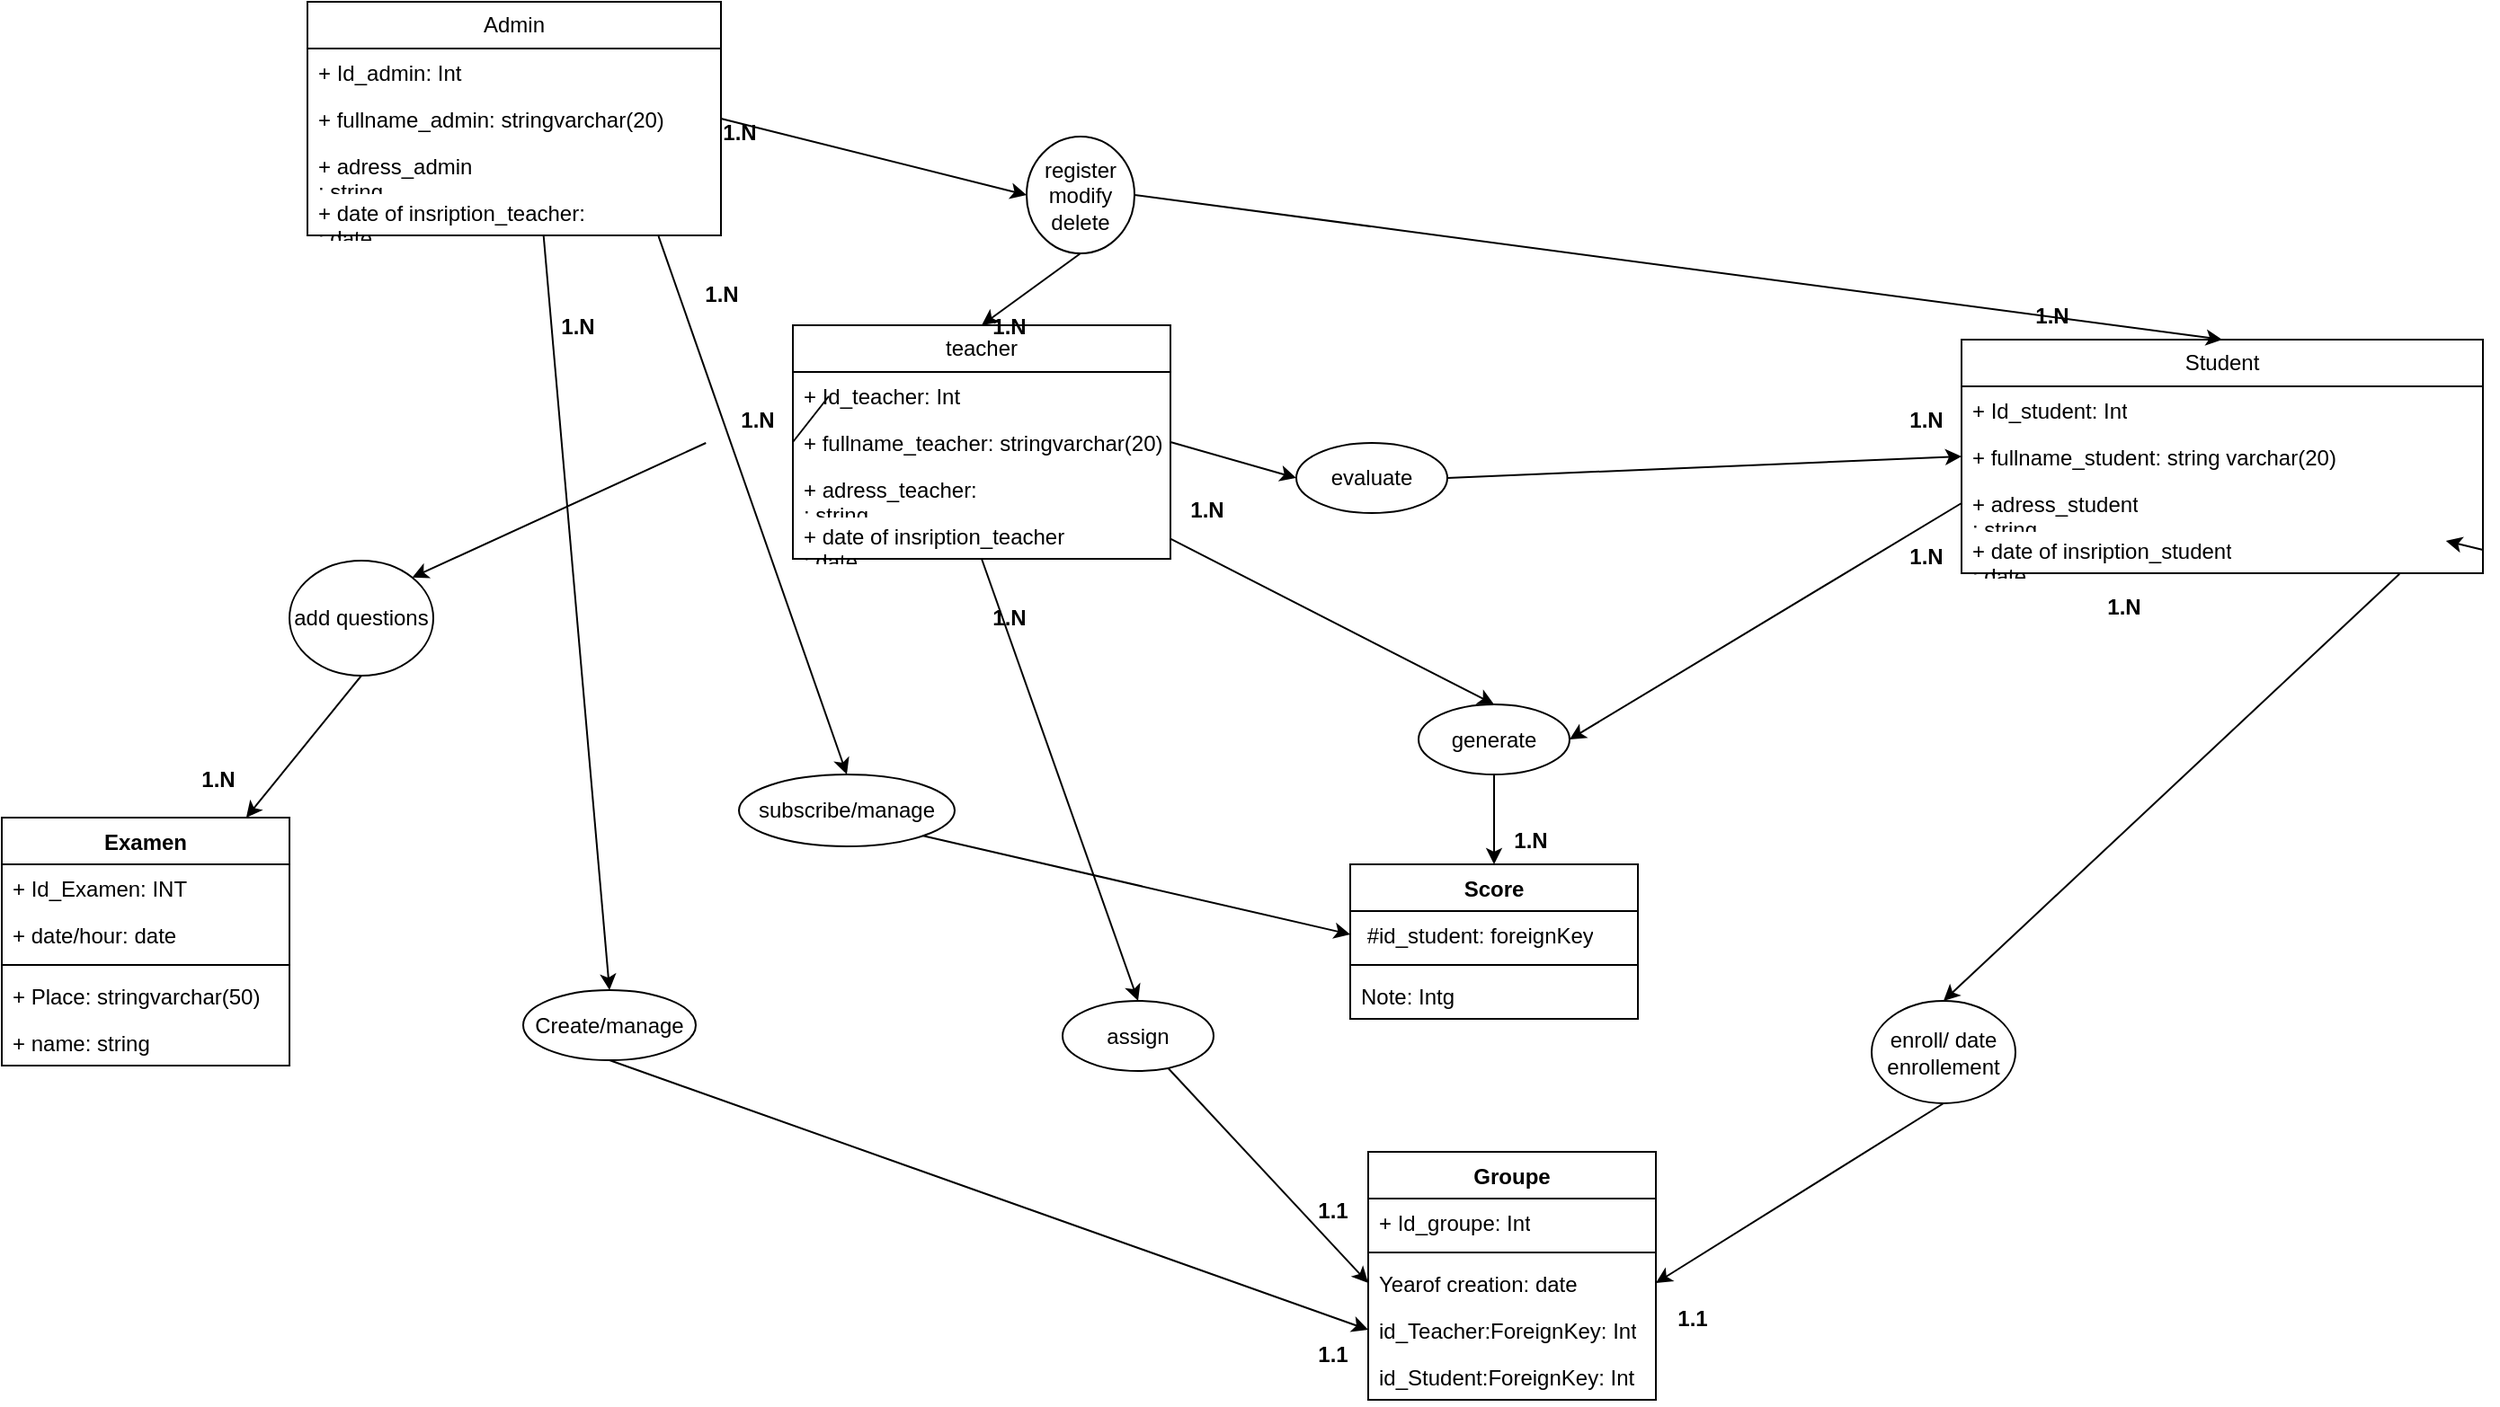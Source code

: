 <mxfile>
    <diagram id="r7um1j5F53xWlEHFAw9k" name="MCD">
        <mxGraphModel dx="2368" dy="647" grid="1" gridSize="10" guides="1" tooltips="1" connect="1" arrows="1" fold="1" page="1" pageScale="1" pageWidth="850" pageHeight="1100" math="0" shadow="0">
            <root>
                <mxCell id="0"/>
                <mxCell id="1" parent="0"/>
                <mxCell id="YBCSbpK7bjYAT15zlKTE-2" style="edgeStyle=none;html=1;entryX=0.5;entryY=0;entryDx=0;entryDy=0;" parent="1" source="ax8WsIaLXXuVoxloAJdS-6" target="YBCSbpK7bjYAT15zlKTE-1" edge="1">
                    <mxGeometry relative="1" as="geometry"/>
                </mxCell>
                <mxCell id="ax8WsIaLXXuVoxloAJdS-6" value="teacher" style="swimlane;fontStyle=0;childLayout=stackLayout;horizontal=1;startSize=26;fillColor=none;horizontalStack=0;resizeParent=1;resizeParentMax=0;resizeLast=0;collapsible=1;marginBottom=0;whiteSpace=wrap;html=1;" parent="1" vertex="1">
                    <mxGeometry x="380" y="260" width="210" height="130" as="geometry"/>
                </mxCell>
                <mxCell id="ax8WsIaLXXuVoxloAJdS-7" value="+ Id_teacher: Int" style="text;strokeColor=none;fillColor=none;align=left;verticalAlign=top;spacingLeft=4;spacingRight=4;overflow=hidden;rotatable=0;points=[[0,0.5],[1,0.5]];portConstraint=eastwest;whiteSpace=wrap;html=1;" parent="ax8WsIaLXXuVoxloAJdS-6" vertex="1">
                    <mxGeometry y="26" width="210" height="26" as="geometry"/>
                </mxCell>
                <mxCell id="ax8WsIaLXXuVoxloAJdS-8" value="+ fullname_teacher: stringvarchar(20)" style="text;strokeColor=none;fillColor=none;align=left;verticalAlign=top;spacingLeft=4;spacingRight=4;overflow=hidden;rotatable=0;points=[[0,0.5],[1,0.5]];portConstraint=eastwest;whiteSpace=wrap;html=1;" parent="ax8WsIaLXXuVoxloAJdS-6" vertex="1">
                    <mxGeometry y="52" width="210" height="26" as="geometry"/>
                </mxCell>
                <mxCell id="ax8WsIaLXXuVoxloAJdS-9" value="+ adress_teacher:&lt;br&gt;: string" style="text;strokeColor=none;fillColor=none;align=left;verticalAlign=top;spacingLeft=4;spacingRight=4;overflow=hidden;rotatable=0;points=[[0,0.5],[1,0.5]];portConstraint=eastwest;whiteSpace=wrap;html=1;" parent="ax8WsIaLXXuVoxloAJdS-6" vertex="1">
                    <mxGeometry y="78" width="210" height="26" as="geometry"/>
                </mxCell>
                <mxCell id="ax8WsIaLXXuVoxloAJdS-10" value="+ date of insription_teacher&lt;br&gt;: date" style="text;strokeColor=none;fillColor=none;align=left;verticalAlign=top;spacingLeft=4;spacingRight=4;overflow=hidden;rotatable=0;points=[[0,0.5],[1,0.5]];portConstraint=eastwest;whiteSpace=wrap;html=1;" parent="ax8WsIaLXXuVoxloAJdS-6" vertex="1">
                    <mxGeometry y="104" width="210" height="26" as="geometry"/>
                </mxCell>
                <mxCell id="ax8WsIaLXXuVoxloAJdS-11" value="Student" style="swimlane;fontStyle=0;childLayout=stackLayout;horizontal=1;startSize=26;fillColor=none;horizontalStack=0;resizeParent=1;resizeParentMax=0;resizeLast=0;collapsible=1;marginBottom=0;whiteSpace=wrap;html=1;" parent="1" vertex="1">
                    <mxGeometry x="1030" y="268" width="290" height="130" as="geometry"/>
                </mxCell>
                <mxCell id="ax8WsIaLXXuVoxloAJdS-12" value="+ Id_student: Int" style="text;strokeColor=none;fillColor=none;align=left;verticalAlign=top;spacingLeft=4;spacingRight=4;overflow=hidden;rotatable=0;points=[[0,0.5],[1,0.5]];portConstraint=eastwest;whiteSpace=wrap;html=1;" parent="ax8WsIaLXXuVoxloAJdS-11" vertex="1">
                    <mxGeometry y="26" width="290" height="26" as="geometry"/>
                </mxCell>
                <mxCell id="ax8WsIaLXXuVoxloAJdS-13" value="+ fullname_student: string varchar(20)" style="text;strokeColor=none;fillColor=none;align=left;verticalAlign=top;spacingLeft=4;spacingRight=4;overflow=hidden;rotatable=0;points=[[0,0.5],[1,0.5]];portConstraint=eastwest;whiteSpace=wrap;html=1;" parent="ax8WsIaLXXuVoxloAJdS-11" vertex="1">
                    <mxGeometry y="52" width="290" height="26" as="geometry"/>
                </mxCell>
                <mxCell id="ax8WsIaLXXuVoxloAJdS-14" value="+ adress_student&lt;br&gt;: string" style="text;strokeColor=none;fillColor=none;align=left;verticalAlign=top;spacingLeft=4;spacingRight=4;overflow=hidden;rotatable=0;points=[[0,0.5],[1,0.5]];portConstraint=eastwest;whiteSpace=wrap;html=1;" parent="ax8WsIaLXXuVoxloAJdS-11" vertex="1">
                    <mxGeometry y="78" width="290" height="26" as="geometry"/>
                </mxCell>
                <mxCell id="ax8WsIaLXXuVoxloAJdS-15" value="+ date of insription_student&lt;br&gt;: date" style="text;strokeColor=none;fillColor=none;align=left;verticalAlign=top;spacingLeft=4;spacingRight=4;overflow=hidden;rotatable=0;points=[[0,0.5],[1,0.5]];portConstraint=eastwest;whiteSpace=wrap;html=1;" parent="ax8WsIaLXXuVoxloAJdS-11" vertex="1">
                    <mxGeometry y="104" width="290" height="26" as="geometry"/>
                </mxCell>
                <mxCell id="QrcB6ABM1Lb8bdaMbwLG-70" style="edgeStyle=none;html=1;exitX=1;exitY=0.5;exitDx=0;exitDy=0;entryX=0.929;entryY=0.308;entryDx=0;entryDy=0;entryPerimeter=0;" parent="ax8WsIaLXXuVoxloAJdS-11" source="ax8WsIaLXXuVoxloAJdS-15" target="ax8WsIaLXXuVoxloAJdS-15" edge="1">
                    <mxGeometry relative="1" as="geometry"/>
                </mxCell>
                <mxCell id="ax8WsIaLXXuVoxloAJdS-16" value="Admin" style="swimlane;fontStyle=0;childLayout=stackLayout;horizontal=1;startSize=26;fillColor=none;horizontalStack=0;resizeParent=1;resizeParentMax=0;resizeLast=0;collapsible=1;marginBottom=0;whiteSpace=wrap;html=1;" parent="1" vertex="1">
                    <mxGeometry x="110" y="80" width="230" height="130" as="geometry"/>
                </mxCell>
                <mxCell id="ax8WsIaLXXuVoxloAJdS-17" value="+ Id_admin: Int" style="text;strokeColor=none;fillColor=none;align=left;verticalAlign=top;spacingLeft=4;spacingRight=4;overflow=hidden;rotatable=0;points=[[0,0.5],[1,0.5]];portConstraint=eastwest;whiteSpace=wrap;html=1;" parent="ax8WsIaLXXuVoxloAJdS-16" vertex="1">
                    <mxGeometry y="26" width="230" height="26" as="geometry"/>
                </mxCell>
                <mxCell id="ax8WsIaLXXuVoxloAJdS-18" value="+ fullname_admin: stringvarchar(20)" style="text;strokeColor=none;fillColor=none;align=left;verticalAlign=top;spacingLeft=4;spacingRight=4;overflow=hidden;rotatable=0;points=[[0,0.5],[1,0.5]];portConstraint=eastwest;whiteSpace=wrap;html=1;" parent="ax8WsIaLXXuVoxloAJdS-16" vertex="1">
                    <mxGeometry y="52" width="230" height="26" as="geometry"/>
                </mxCell>
                <mxCell id="ax8WsIaLXXuVoxloAJdS-19" value="+ adress_admin&lt;br&gt;: string" style="text;strokeColor=none;fillColor=none;align=left;verticalAlign=top;spacingLeft=4;spacingRight=4;overflow=hidden;rotatable=0;points=[[0,0.5],[1,0.5]];portConstraint=eastwest;whiteSpace=wrap;html=1;" parent="ax8WsIaLXXuVoxloAJdS-16" vertex="1">
                    <mxGeometry y="78" width="230" height="26" as="geometry"/>
                </mxCell>
                <mxCell id="ax8WsIaLXXuVoxloAJdS-20" value="+ date of insription_teacher:&lt;br&gt;: date" style="text;strokeColor=none;fillColor=none;align=left;verticalAlign=top;spacingLeft=4;spacingRight=4;overflow=hidden;rotatable=0;points=[[0,0.5],[1,0.5]];portConstraint=eastwest;whiteSpace=wrap;html=1;" parent="ax8WsIaLXXuVoxloAJdS-16" vertex="1">
                    <mxGeometry y="104" width="230" height="26" as="geometry"/>
                </mxCell>
                <mxCell id="zBfOL2RnZFmQmZEoAP4f-1" value="Examen" style="swimlane;fontStyle=1;align=center;verticalAlign=top;childLayout=stackLayout;horizontal=1;startSize=26;horizontalStack=0;resizeParent=1;resizeParentMax=0;resizeLast=0;collapsible=1;marginBottom=0;whiteSpace=wrap;html=1;" parent="1" vertex="1">
                    <mxGeometry x="-60" y="534" width="160" height="138" as="geometry"/>
                </mxCell>
                <mxCell id="68" value="+ Id_Examen: INT" style="text;strokeColor=none;fillColor=none;align=left;verticalAlign=top;spacingLeft=4;spacingRight=4;overflow=hidden;rotatable=0;points=[[0,0.5],[1,0.5]];portConstraint=eastwest;whiteSpace=wrap;html=1;" parent="zBfOL2RnZFmQmZEoAP4f-1" vertex="1">
                    <mxGeometry y="26" width="160" height="26" as="geometry"/>
                </mxCell>
                <mxCell id="zBfOL2RnZFmQmZEoAP4f-2" value="+ date/hour: date" style="text;strokeColor=none;fillColor=none;align=left;verticalAlign=top;spacingLeft=4;spacingRight=4;overflow=hidden;rotatable=0;points=[[0,0.5],[1,0.5]];portConstraint=eastwest;whiteSpace=wrap;html=1;" parent="zBfOL2RnZFmQmZEoAP4f-1" vertex="1">
                    <mxGeometry y="52" width="160" height="26" as="geometry"/>
                </mxCell>
                <mxCell id="zBfOL2RnZFmQmZEoAP4f-3" value="" style="line;strokeWidth=1;fillColor=none;align=left;verticalAlign=middle;spacingTop=-1;spacingLeft=3;spacingRight=3;rotatable=0;labelPosition=right;points=[];portConstraint=eastwest;strokeColor=inherit;" parent="zBfOL2RnZFmQmZEoAP4f-1" vertex="1">
                    <mxGeometry y="78" width="160" height="8" as="geometry"/>
                </mxCell>
                <mxCell id="zBfOL2RnZFmQmZEoAP4f-4" value="+ Place: stringvarchar(50)" style="text;strokeColor=none;fillColor=none;align=left;verticalAlign=top;spacingLeft=4;spacingRight=4;overflow=hidden;rotatable=0;points=[[0,0.5],[1,0.5]];portConstraint=eastwest;whiteSpace=wrap;html=1;" parent="zBfOL2RnZFmQmZEoAP4f-1" vertex="1">
                    <mxGeometry y="86" width="160" height="26" as="geometry"/>
                </mxCell>
                <mxCell id="67" value="+ name: string" style="text;strokeColor=none;fillColor=none;align=left;verticalAlign=top;spacingLeft=4;spacingRight=4;overflow=hidden;rotatable=0;points=[[0,0.5],[1,0.5]];portConstraint=eastwest;whiteSpace=wrap;html=1;" parent="zBfOL2RnZFmQmZEoAP4f-1" vertex="1">
                    <mxGeometry y="112" width="160" height="26" as="geometry"/>
                </mxCell>
                <mxCell id="uU7Nvvg_VOm02wRGnIb--1" value="Score" style="swimlane;fontStyle=1;align=center;verticalAlign=top;childLayout=stackLayout;horizontal=1;startSize=26;horizontalStack=0;resizeParent=1;resizeParentMax=0;resizeLast=0;collapsible=1;marginBottom=0;whiteSpace=wrap;html=1;" parent="1" vertex="1">
                    <mxGeometry x="690" y="560" width="160" height="86" as="geometry"/>
                </mxCell>
                <mxCell id="uU7Nvvg_VOm02wRGnIb--2" value="&amp;nbsp;#id_student: foreignKey" style="text;strokeColor=none;fillColor=none;align=left;verticalAlign=top;spacingLeft=4;spacingRight=4;overflow=hidden;rotatable=0;points=[[0,0.5],[1,0.5]];portConstraint=eastwest;whiteSpace=wrap;html=1;" parent="uU7Nvvg_VOm02wRGnIb--1" vertex="1">
                    <mxGeometry y="26" width="160" height="26" as="geometry"/>
                </mxCell>
                <mxCell id="uU7Nvvg_VOm02wRGnIb--3" value="" style="line;strokeWidth=1;fillColor=none;align=left;verticalAlign=middle;spacingTop=-1;spacingLeft=3;spacingRight=3;rotatable=0;labelPosition=right;points=[];portConstraint=eastwest;strokeColor=inherit;" parent="uU7Nvvg_VOm02wRGnIb--1" vertex="1">
                    <mxGeometry y="52" width="160" height="8" as="geometry"/>
                </mxCell>
                <mxCell id="uU7Nvvg_VOm02wRGnIb--4" value="Note: Intg" style="text;strokeColor=none;fillColor=none;align=left;verticalAlign=top;spacingLeft=4;spacingRight=4;overflow=hidden;rotatable=0;points=[[0,0.5],[1,0.5]];portConstraint=eastwest;whiteSpace=wrap;html=1;" parent="uU7Nvvg_VOm02wRGnIb--1" vertex="1">
                    <mxGeometry y="60" width="160" height="26" as="geometry"/>
                </mxCell>
                <mxCell id="_cYn4xuvi664SEVkJodZ-3" style="edgeStyle=none;html=1;exitX=0.5;exitY=1;exitDx=0;exitDy=0;" parent="1" source="_cYn4xuvi664SEVkJodZ-1" target="zBfOL2RnZFmQmZEoAP4f-1" edge="1">
                    <mxGeometry relative="1" as="geometry"/>
                </mxCell>
                <mxCell id="_cYn4xuvi664SEVkJodZ-1" value="&lt;div&gt;add questions&lt;/div&gt;" style="ellipse;whiteSpace=wrap;html=1;" parent="1" vertex="1">
                    <mxGeometry x="100" y="391" width="80" height="64" as="geometry"/>
                </mxCell>
                <mxCell id="cv7NprM7sbz5OuTS-VyP-4" style="edgeStyle=none;html=1;exitX=0.5;exitY=1;exitDx=0;exitDy=0;entryX=0.5;entryY=0;entryDx=0;entryDy=0;" parent="1" source="ulmXsU17ZuT1MIeXuGrp-1" target="ax8WsIaLXXuVoxloAJdS-6" edge="1">
                    <mxGeometry relative="1" as="geometry"/>
                </mxCell>
                <mxCell id="cv7NprM7sbz5OuTS-VyP-5" style="edgeStyle=none;html=1;exitX=1;exitY=0.5;exitDx=0;exitDy=0;entryX=0.5;entryY=0;entryDx=0;entryDy=0;" parent="1" source="ulmXsU17ZuT1MIeXuGrp-1" target="ax8WsIaLXXuVoxloAJdS-11" edge="1">
                    <mxGeometry relative="1" as="geometry"/>
                </mxCell>
                <mxCell id="ulmXsU17ZuT1MIeXuGrp-1" value="register&lt;div&gt;&lt;div&gt;modify&lt;/div&gt;&lt;div&gt;delete&lt;/div&gt;&lt;/div&gt;" style="ellipse;whiteSpace=wrap;html=1;" parent="1" vertex="1">
                    <mxGeometry x="510" y="155" width="60" height="65" as="geometry"/>
                </mxCell>
                <mxCell id="cv7NprM7sbz5OuTS-VyP-3" style="edgeStyle=none;html=1;exitX=1;exitY=0.5;exitDx=0;exitDy=0;entryX=0;entryY=0.5;entryDx=0;entryDy=0;" parent="1" source="ax8WsIaLXXuVoxloAJdS-18" target="ulmXsU17ZuT1MIeXuGrp-1" edge="1">
                    <mxGeometry relative="1" as="geometry"/>
                </mxCell>
                <mxCell id="YBCSbpK7bjYAT15zlKTE-3" style="edgeStyle=none;html=1;exitX=0.5;exitY=1;exitDx=0;exitDy=0;entryX=0.5;entryY=0;entryDx=0;entryDy=0;" parent="1" source="YBCSbpK7bjYAT15zlKTE-1" target="uU7Nvvg_VOm02wRGnIb--1" edge="1">
                    <mxGeometry relative="1" as="geometry">
                        <mxPoint x="650" y="550" as="targetPoint"/>
                    </mxGeometry>
                </mxCell>
                <mxCell id="YBCSbpK7bjYAT15zlKTE-1" value="generate" style="ellipse;whiteSpace=wrap;html=1;" parent="1" vertex="1">
                    <mxGeometry x="728" y="471" width="84" height="39" as="geometry"/>
                </mxCell>
                <mxCell id="ocHOKBr9W0ronMO45GEt-1" value="1.N" style="text;align=center;fontStyle=1;verticalAlign=middle;spacingLeft=3;spacingRight=3;strokeColor=none;rotatable=0;points=[[0,0.5],[1,0.5]];portConstraint=eastwest;html=1;" parent="1" vertex="1">
                    <mxGeometry x="310" y="140" width="80" height="26" as="geometry"/>
                </mxCell>
                <mxCell id="ocHOKBr9W0ronMO45GEt-2" value="1.N" style="text;align=center;fontStyle=1;verticalAlign=middle;spacingLeft=3;spacingRight=3;strokeColor=none;rotatable=0;points=[[0,0.5],[1,0.5]];portConstraint=eastwest;html=1;" parent="1" vertex="1">
                    <mxGeometry x="20" y="500" width="80" height="26" as="geometry"/>
                </mxCell>
                <mxCell id="ocHOKBr9W0ronMO45GEt-5" value="1.N" style="text;align=center;fontStyle=1;verticalAlign=middle;spacingLeft=3;spacingRight=3;strokeColor=none;rotatable=0;points=[[0,0.5],[1,0.5]];portConstraint=eastwest;html=1;" parent="1" vertex="1">
                    <mxGeometry x="1080" y="403.5" width="80" height="26" as="geometry"/>
                </mxCell>
                <mxCell id="x4CKUcN3C08TMO2JRy3O-3" style="edgeStyle=none;html=1;exitX=1;exitY=0.5;exitDx=0;exitDy=0;entryX=0;entryY=0.5;entryDx=0;entryDy=0;" parent="1" source="x4CKUcN3C08TMO2JRy3O-1" target="ax8WsIaLXXuVoxloAJdS-13" edge="1">
                    <mxGeometry relative="1" as="geometry"/>
                </mxCell>
                <mxCell id="x4CKUcN3C08TMO2JRy3O-1" value="evaluate" style="ellipse;whiteSpace=wrap;html=1;" parent="1" vertex="1">
                    <mxGeometry x="660" y="325.5" width="84" height="39" as="geometry"/>
                </mxCell>
                <mxCell id="x4CKUcN3C08TMO2JRy3O-2" style="edgeStyle=none;html=1;exitX=1;exitY=0.5;exitDx=0;exitDy=0;entryX=0;entryY=0.5;entryDx=0;entryDy=0;" parent="1" source="ax8WsIaLXXuVoxloAJdS-8" target="x4CKUcN3C08TMO2JRy3O-1" edge="1">
                    <mxGeometry relative="1" as="geometry"/>
                </mxCell>
                <mxCell id="-mycP6H4PPE0C5dfrg72-1" value="Groupe" style="swimlane;fontStyle=1;align=center;verticalAlign=top;childLayout=stackLayout;horizontal=1;startSize=26;horizontalStack=0;resizeParent=1;resizeParentMax=0;resizeLast=0;collapsible=1;marginBottom=0;whiteSpace=wrap;html=1;" parent="1" vertex="1">
                    <mxGeometry x="700" y="720" width="160" height="138" as="geometry"/>
                </mxCell>
                <mxCell id="-mycP6H4PPE0C5dfrg72-2" value="+ Id_groupe: Int" style="text;strokeColor=none;fillColor=none;align=left;verticalAlign=top;spacingLeft=4;spacingRight=4;overflow=hidden;rotatable=0;points=[[0,0.5],[1,0.5]];portConstraint=eastwest;whiteSpace=wrap;html=1;" parent="-mycP6H4PPE0C5dfrg72-1" vertex="1">
                    <mxGeometry y="26" width="160" height="26" as="geometry"/>
                </mxCell>
                <mxCell id="-mycP6H4PPE0C5dfrg72-3" value="" style="line;strokeWidth=1;fillColor=none;align=left;verticalAlign=middle;spacingTop=-1;spacingLeft=3;spacingRight=3;rotatable=0;labelPosition=right;points=[];portConstraint=eastwest;strokeColor=inherit;" parent="-mycP6H4PPE0C5dfrg72-1" vertex="1">
                    <mxGeometry y="52" width="160" height="8" as="geometry"/>
                </mxCell>
                <mxCell id="-mycP6H4PPE0C5dfrg72-4" value="Yearof creation: date" style="text;strokeColor=none;fillColor=none;align=left;verticalAlign=top;spacingLeft=4;spacingRight=4;overflow=hidden;rotatable=0;points=[[0,0.5],[1,0.5]];portConstraint=eastwest;whiteSpace=wrap;html=1;" parent="-mycP6H4PPE0C5dfrg72-1" vertex="1">
                    <mxGeometry y="60" width="160" height="26" as="geometry"/>
                </mxCell>
                <mxCell id="-mycP6H4PPE0C5dfrg72-5" value="id_Teacher:ForeignKey: Int" style="text;strokeColor=none;fillColor=none;align=left;verticalAlign=top;spacingLeft=4;spacingRight=4;overflow=hidden;rotatable=0;points=[[0,0.5],[1,0.5]];portConstraint=eastwest;whiteSpace=wrap;html=1;" parent="-mycP6H4PPE0C5dfrg72-1" vertex="1">
                    <mxGeometry y="86" width="160" height="26" as="geometry"/>
                </mxCell>
                <mxCell id="-mycP6H4PPE0C5dfrg72-6" value="id_Student:ForeignKey: Int" style="text;strokeColor=none;fillColor=none;align=left;verticalAlign=top;spacingLeft=4;spacingRight=4;overflow=hidden;rotatable=0;points=[[0,0.5],[1,0.5]];portConstraint=eastwest;whiteSpace=wrap;html=1;" parent="-mycP6H4PPE0C5dfrg72-1" vertex="1">
                    <mxGeometry y="112" width="160" height="26" as="geometry"/>
                </mxCell>
                <mxCell id="ZlK6ysFfokkdWHHGD4ne-4" style="edgeStyle=none;html=1;entryX=0;entryY=0.5;entryDx=0;entryDy=0;" parent="1" source="ZlK6ysFfokkdWHHGD4ne-1" target="-mycP6H4PPE0C5dfrg72-4" edge="1">
                    <mxGeometry relative="1" as="geometry"/>
                </mxCell>
                <mxCell id="ZlK6ysFfokkdWHHGD4ne-1" value="assign" style="ellipse;whiteSpace=wrap;html=1;" parent="1" vertex="1">
                    <mxGeometry x="530" y="636" width="84" height="39" as="geometry"/>
                </mxCell>
                <mxCell id="j05PppPbyiEv9mQckrVn-3" style="edgeStyle=none;html=1;exitX=0.5;exitY=1;exitDx=0;exitDy=0;entryX=1;entryY=0.5;entryDx=0;entryDy=0;" parent="1" source="j05PppPbyiEv9mQckrVn-1" target="-mycP6H4PPE0C5dfrg72-4" edge="1">
                    <mxGeometry relative="1" as="geometry"/>
                </mxCell>
                <mxCell id="j05PppPbyiEv9mQckrVn-1" value="enroll/ date enrollement" style="ellipse;whiteSpace=wrap;html=1;" parent="1" vertex="1">
                    <mxGeometry x="980" y="636" width="80" height="57" as="geometry"/>
                </mxCell>
                <mxCell id="j05PppPbyiEv9mQckrVn-2" style="edgeStyle=none;html=1;exitX=0.84;exitY=1.016;exitDx=0;exitDy=0;entryX=0.5;entryY=0;entryDx=0;entryDy=0;exitPerimeter=0;" parent="1" source="ax8WsIaLXXuVoxloAJdS-15" target="j05PppPbyiEv9mQckrVn-1" edge="1">
                    <mxGeometry relative="1" as="geometry"/>
                </mxCell>
                <mxCell id="S0CIofremQxvuUcp6Spo-3" style="edgeStyle=none;html=1;exitX=1;exitY=1;exitDx=0;exitDy=0;entryX=0;entryY=0.5;entryDx=0;entryDy=0;" parent="1" source="S0CIofremQxvuUcp6Spo-1" target="uU7Nvvg_VOm02wRGnIb--2" edge="1">
                    <mxGeometry relative="1" as="geometry"/>
                </mxCell>
                <mxCell id="S0CIofremQxvuUcp6Spo-1" value="subscribe/manage" style="ellipse;whiteSpace=wrap;html=1;" parent="1" vertex="1">
                    <mxGeometry x="350" y="510" width="120" height="40" as="geometry"/>
                </mxCell>
                <mxCell id="S0CIofremQxvuUcp6Spo-2" style="edgeStyle=none;html=1;exitX=0.849;exitY=1.016;exitDx=0;exitDy=0;entryX=0.5;entryY=0;entryDx=0;entryDy=0;exitPerimeter=0;" parent="1" source="ax8WsIaLXXuVoxloAJdS-20" target="S0CIofremQxvuUcp6Spo-1" edge="1">
                    <mxGeometry relative="1" as="geometry"/>
                </mxCell>
                <mxCell id="CX2jHG3AxNclBGFqEmQt-3" style="edgeStyle=none;html=1;exitX=0.5;exitY=1;exitDx=0;exitDy=0;entryX=0;entryY=0.5;entryDx=0;entryDy=0;" parent="1" source="CX2jHG3AxNclBGFqEmQt-1" target="-mycP6H4PPE0C5dfrg72-5" edge="1">
                    <mxGeometry relative="1" as="geometry"/>
                </mxCell>
                <mxCell id="CX2jHG3AxNclBGFqEmQt-1" value="Create/manage" style="ellipse;whiteSpace=wrap;html=1;" parent="1" vertex="1">
                    <mxGeometry x="230" y="630" width="96" height="39" as="geometry"/>
                </mxCell>
                <mxCell id="CX2jHG3AxNclBGFqEmQt-2" style="edgeStyle=none;html=1;exitX=0.571;exitY=1;exitDx=0;exitDy=0;entryX=0.5;entryY=0;entryDx=0;entryDy=0;exitPerimeter=0;" parent="1" source="ax8WsIaLXXuVoxloAJdS-20" target="CX2jHG3AxNclBGFqEmQt-1" edge="1">
                    <mxGeometry relative="1" as="geometry"/>
                </mxCell>
                <mxCell id="x1XusHQQjt-1QjO7aftu-3" value="1.N" style="text;align=center;fontStyle=1;verticalAlign=middle;spacingLeft=3;spacingRight=3;strokeColor=none;rotatable=0;points=[[0,0.5],[1,0.5]];portConstraint=eastwest;html=1;" parent="1" vertex="1">
                    <mxGeometry x="1040" y="242" width="80" height="26" as="geometry"/>
                </mxCell>
                <mxCell id="x1XusHQQjt-1QjO7aftu-4" value="1.N" style="text;align=center;fontStyle=1;verticalAlign=middle;spacingLeft=3;spacingRight=3;strokeColor=none;rotatable=0;points=[[0,0.5],[1,0.5]];portConstraint=eastwest;html=1;" parent="1" vertex="1">
                    <mxGeometry x="460" y="247.5" width="80" height="26" as="geometry"/>
                </mxCell>
                <mxCell id="x1XusHQQjt-1QjO7aftu-5" value="1.N" style="text;align=center;fontStyle=1;verticalAlign=middle;spacingLeft=3;spacingRight=3;strokeColor=none;rotatable=0;points=[[0,0.5],[1,0.5]];portConstraint=eastwest;html=1;" parent="1" vertex="1">
                    <mxGeometry x="300" y="230" width="80" height="26" as="geometry"/>
                </mxCell>
                <mxCell id="x1XusHQQjt-1QjO7aftu-6" value="1.N" style="text;align=center;fontStyle=1;verticalAlign=middle;spacingLeft=3;spacingRight=3;strokeColor=none;rotatable=0;points=[[0,0.5],[1,0.5]];portConstraint=eastwest;html=1;" parent="1" vertex="1">
                    <mxGeometry x="220" y="247.5" width="80" height="26" as="geometry"/>
                </mxCell>
                <mxCell id="x1XusHQQjt-1QjO7aftu-11" style="edgeStyle=none;html=1;entryX=1;entryY=0;entryDx=0;entryDy=0;startArrow=none;" parent="1" source="x1XusHQQjt-1QjO7aftu-12" target="_cYn4xuvi664SEVkJodZ-1" edge="1">
                    <mxGeometry relative="1" as="geometry"/>
                </mxCell>
                <mxCell id="x1XusHQQjt-1QjO7aftu-13" value="1.N" style="text;align=center;fontStyle=1;verticalAlign=middle;spacingLeft=3;spacingRight=3;strokeColor=none;rotatable=0;points=[[0,0.5],[1,0.5]];portConstraint=eastwest;html=1;" parent="1" vertex="1">
                    <mxGeometry x="460" y="410" width="80" height="26" as="geometry"/>
                </mxCell>
                <mxCell id="x1XusHQQjt-1QjO7aftu-14" style="edgeStyle=none;html=1;entryX=0.5;entryY=0;entryDx=0;entryDy=0;exitX=0.5;exitY=1;exitDx=0;exitDy=0;exitPerimeter=0;" parent="1" source="ax8WsIaLXXuVoxloAJdS-10" target="ZlK6ysFfokkdWHHGD4ne-1" edge="1">
                    <mxGeometry relative="1" as="geometry">
                        <mxPoint x="540" y="440" as="sourcePoint"/>
                    </mxGeometry>
                </mxCell>
                <mxCell id="x1XusHQQjt-1QjO7aftu-15" value="1.1" style="text;align=center;fontStyle=1;verticalAlign=middle;spacingLeft=3;spacingRight=3;strokeColor=none;rotatable=0;points=[[0,0.5],[1,0.5]];portConstraint=eastwest;html=1;" parent="1" vertex="1">
                    <mxGeometry x="640" y="820" width="80" height="26" as="geometry"/>
                </mxCell>
                <mxCell id="x1XusHQQjt-1QjO7aftu-17" value="1.N" style="text;align=center;fontStyle=1;verticalAlign=middle;spacingLeft=3;spacingRight=3;strokeColor=none;rotatable=0;points=[[0,0.5],[1,0.5]];portConstraint=eastwest;html=1;" parent="1" vertex="1">
                    <mxGeometry x="570" y="350" width="80" height="26" as="geometry"/>
                </mxCell>
                <mxCell id="x1XusHQQjt-1QjO7aftu-18" value="1.N" style="text;align=center;fontStyle=1;verticalAlign=middle;spacingLeft=3;spacingRight=3;strokeColor=none;rotatable=0;points=[[0,0.5],[1,0.5]];portConstraint=eastwest;html=1;" parent="1" vertex="1">
                    <mxGeometry x="970" y="299.5" width="80" height="26" as="geometry"/>
                </mxCell>
                <mxCell id="3" style="edgeStyle=none;html=1;exitX=0;exitY=0.5;exitDx=0;exitDy=0;entryX=1;entryY=0.5;entryDx=0;entryDy=0;" parent="1" source="ax8WsIaLXXuVoxloAJdS-14" target="YBCSbpK7bjYAT15zlKTE-1" edge="1">
                    <mxGeometry relative="1" as="geometry"/>
                </mxCell>
                <mxCell id="4" value="1.N" style="text;align=center;fontStyle=1;verticalAlign=middle;spacingLeft=3;spacingRight=3;strokeColor=none;rotatable=0;points=[[0,0.5],[1,0.5]];portConstraint=eastwest;html=1;" parent="1" vertex="1">
                    <mxGeometry x="750" y="534" width="80" height="26" as="geometry"/>
                </mxCell>
                <mxCell id="6" value="1.1" style="text;align=center;fontStyle=1;verticalAlign=middle;spacingLeft=3;spacingRight=3;strokeColor=none;rotatable=0;points=[[0,0.5],[1,0.5]];portConstraint=eastwest;html=1;" parent="1" vertex="1">
                    <mxGeometry x="840" y="800" width="80" height="26" as="geometry"/>
                </mxCell>
                <mxCell id="69" value="1.1" style="text;align=center;fontStyle=1;verticalAlign=middle;spacingLeft=3;spacingRight=3;strokeColor=none;rotatable=0;points=[[0,0.5],[1,0.5]];portConstraint=eastwest;html=1;" parent="1" vertex="1">
                    <mxGeometry x="640" y="740" width="80" height="26" as="geometry"/>
                </mxCell>
                <mxCell id="70" value="1.N" style="text;align=center;fontStyle=1;verticalAlign=middle;spacingLeft=3;spacingRight=3;strokeColor=none;rotatable=0;points=[[0,0.5],[1,0.5]];portConstraint=eastwest;html=1;" parent="1" vertex="1">
                    <mxGeometry x="970" y="376" width="80" height="26" as="geometry"/>
                </mxCell>
                <mxCell id="QrcB6ABM1Lb8bdaMbwLG-71" value="" style="edgeStyle=none;html=1;exitX=0;exitY=0.5;exitDx=0;exitDy=0;entryX=1;entryY=0;entryDx=0;entryDy=0;endArrow=none;" parent="1" source="ax8WsIaLXXuVoxloAJdS-8" target="x1XusHQQjt-1QjO7aftu-12" edge="1">
                    <mxGeometry relative="1" as="geometry">
                        <mxPoint x="410" y="325" as="sourcePoint"/>
                        <mxPoint x="168.538" y="400.577" as="targetPoint"/>
                    </mxGeometry>
                </mxCell>
                <mxCell id="x1XusHQQjt-1QjO7aftu-12" value="1.N" style="text;align=center;fontStyle=1;verticalAlign=middle;spacingLeft=3;spacingRight=3;strokeColor=none;rotatable=0;points=[[0,0.5],[1,0.5]];portConstraint=eastwest;html=1;" parent="1" vertex="1">
                    <mxGeometry x="320" y="299.5" width="80" height="26" as="geometry"/>
                </mxCell>
            </root>
        </mxGraphModel>
    </diagram>
    <diagram id="Sx__AM7tNyRv9mXKaYxe" name="MLD">
        <mxGraphModel dx="2368" dy="1747" grid="1" gridSize="10" guides="1" tooltips="1" connect="1" arrows="1" fold="1" page="1" pageScale="1" pageWidth="850" pageHeight="1100" math="0" shadow="0">
            <root>
                <mxCell id="0"/>
                <mxCell id="1" parent="0"/>
                <mxCell id="wtRP7KLYoaJ9AERdt9XS-1" style="edgeStyle=none;html=1;entryX=0.5;entryY=0;entryDx=0;entryDy=0;" parent="1" source="wtRP7KLYoaJ9AERdt9XS-2" target="wtRP7KLYoaJ9AERdt9XS-16" edge="1">
                    <mxGeometry relative="1" as="geometry">
                        <mxPoint x="680" y="432" as="targetPoint"/>
                    </mxGeometry>
                </mxCell>
                <mxCell id="wtRP7KLYoaJ9AERdt9XS-2" value="teacher" style="swimlane;fontStyle=0;childLayout=stackLayout;horizontal=1;startSize=26;fillColor=none;horizontalStack=0;resizeParent=1;resizeParentMax=0;resizeLast=0;collapsible=1;marginBottom=0;whiteSpace=wrap;html=1;" parent="1" vertex="1">
                    <mxGeometry x="450" y="172" width="190" height="156" as="geometry"/>
                </mxCell>
                <mxCell id="wtRP7KLYoaJ9AERdt9XS-3" value="+ Id_admin: Int" style="text;strokeColor=none;fillColor=none;align=left;verticalAlign=top;spacingLeft=4;spacingRight=4;overflow=hidden;rotatable=0;points=[[0,0.5],[1,0.5]];portConstraint=eastwest;whiteSpace=wrap;html=1;" parent="wtRP7KLYoaJ9AERdt9XS-2" vertex="1">
                    <mxGeometry y="26" width="190" height="26" as="geometry"/>
                </mxCell>
                <mxCell id="wtRP7KLYoaJ9AERdt9XS-4" value="+ full_name: string" style="text;strokeColor=none;fillColor=none;align=left;verticalAlign=top;spacingLeft=4;spacingRight=4;overflow=hidden;rotatable=0;points=[[0,0.5],[1,0.5]];portConstraint=eastwest;whiteSpace=wrap;html=1;" parent="wtRP7KLYoaJ9AERdt9XS-2" vertex="1">
                    <mxGeometry y="52" width="190" height="26" as="geometry"/>
                </mxCell>
                <mxCell id="wtRP7KLYoaJ9AERdt9XS-5" value="+ adress: string" style="text;strokeColor=none;fillColor=none;align=left;verticalAlign=top;spacingLeft=4;spacingRight=4;overflow=hidden;rotatable=0;points=[[0,0.5],[1,0.5]];portConstraint=eastwest;whiteSpace=wrap;html=1;" parent="wtRP7KLYoaJ9AERdt9XS-2" vertex="1">
                    <mxGeometry y="78" width="190" height="26" as="geometry"/>
                </mxCell>
                <mxCell id="wtRP7KLYoaJ9AERdt9XS-6" value="+ date_of_insription: date" style="text;strokeColor=none;fillColor=none;align=left;verticalAlign=top;spacingLeft=4;spacingRight=4;overflow=hidden;rotatable=0;points=[[0,0.5],[1,0.5]];portConstraint=eastwest;whiteSpace=wrap;html=1;" parent="wtRP7KLYoaJ9AERdt9XS-2" vertex="1">
                    <mxGeometry y="104" width="190" height="26" as="geometry"/>
                </mxCell>
                <mxCell id="8aQXVgyjP0tC8XVo59yX-3" value="&lt;span style=&quot;color: rgb(240, 240, 240); font-family: Helvetica; font-size: 12px; font-style: normal; font-variant-ligatures: normal; font-variant-caps: normal; font-weight: 400; letter-spacing: normal; orphans: 2; text-align: left; text-indent: 0px; text-transform: none; widows: 2; word-spacing: 0px; -webkit-text-stroke-width: 0px; background-color: rgb(42, 37, 47); text-decoration-thickness: initial; text-decoration-style: initial; text-decoration-color: initial; float: none; display: inline !important;&quot;&gt;&amp;nbsp;#ID_ADMIN: foreignKey&lt;/span&gt;" style="text;strokeColor=none;fillColor=none;align=left;verticalAlign=top;spacingLeft=4;spacingRight=4;overflow=hidden;rotatable=0;points=[[0,0.5],[1,0.5]];portConstraint=eastwest;whiteSpace=wrap;html=1;" parent="wtRP7KLYoaJ9AERdt9XS-2" vertex="1">
                    <mxGeometry y="130" width="190" height="26" as="geometry"/>
                </mxCell>
                <mxCell id="wtRP7KLYoaJ9AERdt9XS-7" value="Student" style="swimlane;fontStyle=0;childLayout=stackLayout;horizontal=1;startSize=26;fillColor=none;horizontalStack=0;resizeParent=1;resizeParentMax=0;resizeLast=0;collapsible=1;marginBottom=0;whiteSpace=wrap;html=1;" parent="1" vertex="1">
                    <mxGeometry x="1030" y="268" width="220" height="130" as="geometry"/>
                </mxCell>
                <mxCell id="wtRP7KLYoaJ9AERdt9XS-8" value="+ Id_student: Int" style="text;strokeColor=none;fillColor=none;align=left;verticalAlign=top;spacingLeft=4;spacingRight=4;overflow=hidden;rotatable=0;points=[[0,0.5],[1,0.5]];portConstraint=eastwest;whiteSpace=wrap;html=1;" parent="wtRP7KLYoaJ9AERdt9XS-7" vertex="1">
                    <mxGeometry y="26" width="220" height="26" as="geometry"/>
                </mxCell>
                <mxCell id="wtRP7KLYoaJ9AERdt9XS-9" value="+ full_name: string" style="text;strokeColor=none;fillColor=none;align=left;verticalAlign=top;spacingLeft=4;spacingRight=4;overflow=hidden;rotatable=0;points=[[0,0.5],[1,0.5]];portConstraint=eastwest;whiteSpace=wrap;html=1;" parent="wtRP7KLYoaJ9AERdt9XS-7" vertex="1">
                    <mxGeometry y="52" width="220" height="26" as="geometry"/>
                </mxCell>
                <mxCell id="wtRP7KLYoaJ9AERdt9XS-10" value="+ adress: string" style="text;strokeColor=none;fillColor=none;align=left;verticalAlign=top;spacingLeft=4;spacingRight=4;overflow=hidden;rotatable=0;points=[[0,0.5],[1,0.5]];portConstraint=eastwest;whiteSpace=wrap;html=1;" parent="wtRP7KLYoaJ9AERdt9XS-7" vertex="1">
                    <mxGeometry y="78" width="220" height="26" as="geometry"/>
                </mxCell>
                <mxCell id="wtRP7KLYoaJ9AERdt9XS-11" value="+ date_of_insription: date" style="text;strokeColor=none;fillColor=none;align=left;verticalAlign=top;spacingLeft=4;spacingRight=4;overflow=hidden;rotatable=0;points=[[0,0.5],[1,0.5]];portConstraint=eastwest;whiteSpace=wrap;html=1;" parent="wtRP7KLYoaJ9AERdt9XS-7" vertex="1">
                    <mxGeometry y="104" width="220" height="26" as="geometry"/>
                </mxCell>
                <mxCell id="wtRP7KLYoaJ9AERdt9XS-16" value="Score" style="swimlane;fontStyle=1;align=center;verticalAlign=top;childLayout=stackLayout;horizontal=1;startSize=26;horizontalStack=0;resizeParent=1;resizeParentMax=0;resizeLast=0;collapsible=1;marginBottom=0;whiteSpace=wrap;html=1;" parent="1" vertex="1">
                    <mxGeometry x="750" y="370" width="160" height="138" as="geometry"/>
                </mxCell>
                <mxCell id="wtRP7KLYoaJ9AERdt9XS-17" value="&amp;nbsp;#id_admin: foreignKey" style="text;strokeColor=none;fillColor=none;align=left;verticalAlign=top;spacingLeft=4;spacingRight=4;overflow=hidden;rotatable=0;points=[[0,0.5],[1,0.5]];portConstraint=eastwest;whiteSpace=wrap;html=1;" parent="wtRP7KLYoaJ9AERdt9XS-16" vertex="1">
                    <mxGeometry y="26" width="160" height="26" as="geometry"/>
                </mxCell>
                <mxCell id="wtRP7KLYoaJ9AERdt9XS-18" value="" style="line;strokeWidth=1;fillColor=none;align=left;verticalAlign=middle;spacingTop=-1;spacingLeft=3;spacingRight=3;rotatable=0;labelPosition=right;points=[];portConstraint=eastwest;strokeColor=inherit;" parent="wtRP7KLYoaJ9AERdt9XS-16" vertex="1">
                    <mxGeometry y="52" width="160" height="8" as="geometry"/>
                </mxCell>
                <mxCell id="8aQXVgyjP0tC8XVo59yX-1" value="&amp;nbsp;#id_teacher: foreignKey" style="text;strokeColor=none;fillColor=none;align=left;verticalAlign=top;spacingLeft=4;spacingRight=4;overflow=hidden;rotatable=0;points=[[0,0.5],[1,0.5]];portConstraint=eastwest;whiteSpace=wrap;html=1;" parent="wtRP7KLYoaJ9AERdt9XS-16" vertex="1">
                    <mxGeometry y="60" width="160" height="26" as="geometry"/>
                </mxCell>
                <mxCell id="8aQXVgyjP0tC8XVo59yX-2" value="&amp;nbsp;#id_student: foreignKey" style="text;strokeColor=none;fillColor=none;align=left;verticalAlign=top;spacingLeft=4;spacingRight=4;overflow=hidden;rotatable=0;points=[[0,0.5],[1,0.5]];portConstraint=eastwest;whiteSpace=wrap;html=1;" parent="wtRP7KLYoaJ9AERdt9XS-16" vertex="1">
                    <mxGeometry y="86" width="160" height="26" as="geometry"/>
                </mxCell>
                <mxCell id="wtRP7KLYoaJ9AERdt9XS-19" value="Note: Intg" style="text;strokeColor=none;fillColor=none;align=left;verticalAlign=top;spacingLeft=4;spacingRight=4;overflow=hidden;rotatable=0;points=[[0,0.5],[1,0.5]];portConstraint=eastwest;whiteSpace=wrap;html=1;" parent="wtRP7KLYoaJ9AERdt9XS-16" vertex="1">
                    <mxGeometry y="112" width="160" height="26" as="geometry"/>
                </mxCell>
                <mxCell id="wtRP7KLYoaJ9AERdt9XS-20" style="edgeStyle=none;html=1;exitX=0.503;exitY=0.973;exitDx=0;exitDy=0;exitPerimeter=0;entryX=0.75;entryY=0;entryDx=0;entryDy=0;" parent="1" source="_Pthzp7HTup5jgblxtk6-15" target="tUN1H8zujMNtEXYkeq2i-1" edge="1">
                    <mxGeometry relative="1" as="geometry">
                        <mxPoint x="107.973" y="534" as="targetPoint"/>
                        <mxPoint x="140" y="455" as="sourcePoint"/>
                    </mxGeometry>
                </mxCell>
                <mxCell id="wtRP7KLYoaJ9AERdt9XS-23" style="edgeStyle=none;html=1;exitX=1.038;exitY=-0.126;exitDx=0;exitDy=0;entryX=0.5;entryY=0;entryDx=0;entryDy=0;exitPerimeter=0;" parent="1" source="_Pthzp7HTup5jgblxtk6-52" target="wtRP7KLYoaJ9AERdt9XS-7" edge="1">
                    <mxGeometry relative="1" as="geometry">
                        <mxPoint x="570" y="187.5" as="sourcePoint"/>
                    </mxGeometry>
                </mxCell>
                <mxCell id="wtRP7KLYoaJ9AERdt9XS-34" value="GROUPE" style="swimlane;fontStyle=1;align=center;verticalAlign=top;childLayout=stackLayout;horizontal=1;startSize=26;horizontalStack=0;resizeParent=1;resizeParentMax=0;resizeLast=0;collapsible=1;marginBottom=0;whiteSpace=wrap;html=1;" parent="1" vertex="1">
                    <mxGeometry x="740" y="560" width="160" height="164" as="geometry"/>
                </mxCell>
                <mxCell id="wtRP7KLYoaJ9AERdt9XS-35" value="+ Id_groupe: Int" style="text;strokeColor=none;fillColor=none;align=left;verticalAlign=top;spacingLeft=4;spacingRight=4;overflow=hidden;rotatable=0;points=[[0,0.5],[1,0.5]];portConstraint=eastwest;whiteSpace=wrap;html=1;" parent="wtRP7KLYoaJ9AERdt9XS-34" vertex="1">
                    <mxGeometry y="26" width="160" height="26" as="geometry"/>
                </mxCell>
                <mxCell id="wtRP7KLYoaJ9AERdt9XS-36" value="" style="line;strokeWidth=1;fillColor=none;align=left;verticalAlign=middle;spacingTop=-1;spacingLeft=3;spacingRight=3;rotatable=0;labelPosition=right;points=[];portConstraint=eastwest;strokeColor=inherit;" parent="wtRP7KLYoaJ9AERdt9XS-34" vertex="1">
                    <mxGeometry y="52" width="160" height="8" as="geometry"/>
                </mxCell>
                <mxCell id="wtRP7KLYoaJ9AERdt9XS-37" value="Yearof creation: date" style="text;strokeColor=none;fillColor=none;align=left;verticalAlign=top;spacingLeft=4;spacingRight=4;overflow=hidden;rotatable=0;points=[[0,0.5],[1,0.5]];portConstraint=eastwest;whiteSpace=wrap;html=1;" parent="wtRP7KLYoaJ9AERdt9XS-34" vertex="1">
                    <mxGeometry y="60" width="160" height="26" as="geometry"/>
                </mxCell>
                <mxCell id="lzSHyx1m2dlcCRDp13aD-1" value="¤ID_ADMIN: Not null" style="text;strokeColor=none;fillColor=none;align=left;verticalAlign=top;spacingLeft=4;spacingRight=4;overflow=hidden;rotatable=0;points=[[0,0.5],[1,0.5]];portConstraint=eastwest;whiteSpace=wrap;html=1;" parent="wtRP7KLYoaJ9AERdt9XS-34" vertex="1">
                    <mxGeometry y="86" width="160" height="26" as="geometry"/>
                </mxCell>
                <mxCell id="lzSHyx1m2dlcCRDp13aD-3" value="¤ID_TEACHER: Not null" style="text;strokeColor=none;fillColor=none;align=left;verticalAlign=top;spacingLeft=4;spacingRight=4;overflow=hidden;rotatable=0;points=[[0,0.5],[1,0.5]];portConstraint=eastwest;whiteSpace=wrap;html=1;" parent="wtRP7KLYoaJ9AERdt9XS-34" vertex="1">
                    <mxGeometry y="112" width="160" height="26" as="geometry"/>
                </mxCell>
                <mxCell id="9Iytg9f-xhzlEZfqACmw-1" value="¤ID_STUDENT: Not null" style="text;strokeColor=none;fillColor=none;align=left;verticalAlign=top;spacingLeft=4;spacingRight=4;overflow=hidden;rotatable=0;points=[[0,0.5],[1,0.5]];portConstraint=eastwest;whiteSpace=wrap;html=1;" parent="wtRP7KLYoaJ9AERdt9XS-34" vertex="1">
                    <mxGeometry y="138" width="160" height="26" as="geometry"/>
                </mxCell>
                <mxCell id="wtRP7KLYoaJ9AERdt9XS-44" style="edgeStyle=none;html=1;exitX=0.84;exitY=1.016;exitDx=0;exitDy=0;entryX=1;entryY=0.5;entryDx=0;entryDy=0;exitPerimeter=0;" parent="1" source="wtRP7KLYoaJ9AERdt9XS-11" target="wtRP7KLYoaJ9AERdt9XS-37" edge="1">
                    <mxGeometry relative="1" as="geometry">
                        <mxPoint x="1020" y="636" as="targetPoint"/>
                    </mxGeometry>
                </mxCell>
                <mxCell id="wtRP7KLYoaJ9AERdt9XS-47" style="edgeStyle=none;html=1;exitX=0.544;exitY=1.203;exitDx=0;exitDy=0;exitPerimeter=0;entryX=0;entryY=0.5;entryDx=0;entryDy=0;" parent="1" source="B6UmRjRcCKGtugro-qqq-5" target="wtRP7KLYoaJ9AERdt9XS-19" edge="1">
                    <mxGeometry relative="1" as="geometry">
                        <mxPoint x="318.86" y="230.416" as="sourcePoint"/>
                        <mxPoint x="500" y="540" as="targetPoint"/>
                        <Array as="points">
                            <mxPoint x="430" y="530"/>
                        </Array>
                    </mxGeometry>
                </mxCell>
                <mxCell id="wtRP7KLYoaJ9AERdt9XS-50" style="edgeStyle=none;html=1;exitX=0.289;exitY=1.038;exitDx=0;exitDy=0;entryX=0;entryY=0.5;entryDx=0;entryDy=0;exitPerimeter=0;" parent="1" source="B6UmRjRcCKGtugro-qqq-5" target="9Iytg9f-xhzlEZfqACmw-1" edge="1">
                    <mxGeometry relative="1" as="geometry">
                        <mxPoint x="279.94" y="230" as="sourcePoint"/>
                        <mxPoint x="278" y="630" as="targetPoint"/>
                        <Array as="points">
                            <mxPoint x="280" y="650"/>
                        </Array>
                    </mxGeometry>
                </mxCell>
                <mxCell id="wtRP7KLYoaJ9AERdt9XS-55" style="edgeStyle=none;html=1;exitX=0;exitY=0.5;exitDx=0;exitDy=0;entryX=1;entryY=0.5;entryDx=0;entryDy=0;" parent="1" source="wtRP7KLYoaJ9AERdt9XS-4" target="_Pthzp7HTup5jgblxtk6-13" edge="1">
                    <mxGeometry relative="1" as="geometry">
                        <mxPoint x="168.538" y="400.577" as="targetPoint"/>
                    </mxGeometry>
                </mxCell>
                <mxCell id="wtRP7KLYoaJ9AERdt9XS-58" style="edgeStyle=none;html=1;entryX=0;entryY=0.5;entryDx=0;entryDy=0;exitX=0.917;exitY=1.038;exitDx=0;exitDy=0;exitPerimeter=0;" parent="1" source="8aQXVgyjP0tC8XVo59yX-3" target="lzSHyx1m2dlcCRDp13aD-1" edge="1">
                    <mxGeometry relative="1" as="geometry">
                        <mxPoint x="640" y="410" as="sourcePoint"/>
                        <mxPoint x="572" y="636" as="targetPoint"/>
                    </mxGeometry>
                </mxCell>
                <mxCell id="wtRP7KLYoaJ9AERdt9XS-62" style="edgeStyle=none;html=1;exitX=0;exitY=0.5;exitDx=0;exitDy=0;entryX=0.75;entryY=0;entryDx=0;entryDy=0;" parent="1" source="wtRP7KLYoaJ9AERdt9XS-10" target="wtRP7KLYoaJ9AERdt9XS-16" edge="1">
                    <mxGeometry relative="1" as="geometry">
                        <mxPoint x="930" y="432" as="targetPoint"/>
                    </mxGeometry>
                </mxCell>
                <mxCell id="B6UmRjRcCKGtugro-qqq-1" value="Admin" style="swimlane;fontStyle=0;childLayout=stackLayout;horizontal=1;startSize=26;fillColor=none;horizontalStack=0;resizeParent=1;resizeParentMax=0;resizeLast=0;collapsible=1;marginBottom=0;whiteSpace=wrap;html=1;" parent="1" vertex="1">
                    <mxGeometry x="80" y="-80" width="190" height="130" as="geometry"/>
                </mxCell>
                <mxCell id="B6UmRjRcCKGtugro-qqq-2" value="+ Id_admin: Int" style="text;strokeColor=none;fillColor=none;align=left;verticalAlign=top;spacingLeft=4;spacingRight=4;overflow=hidden;rotatable=0;points=[[0,0.5],[1,0.5]];portConstraint=eastwest;whiteSpace=wrap;html=1;" parent="B6UmRjRcCKGtugro-qqq-1" vertex="1">
                    <mxGeometry y="26" width="190" height="26" as="geometry"/>
                </mxCell>
                <mxCell id="B6UmRjRcCKGtugro-qqq-3" value="+ full_name: string" style="text;strokeColor=none;fillColor=none;align=left;verticalAlign=top;spacingLeft=4;spacingRight=4;overflow=hidden;rotatable=0;points=[[0,0.5],[1,0.5]];portConstraint=eastwest;whiteSpace=wrap;html=1;" parent="B6UmRjRcCKGtugro-qqq-1" vertex="1">
                    <mxGeometry y="52" width="190" height="26" as="geometry"/>
                </mxCell>
                <mxCell id="B6UmRjRcCKGtugro-qqq-4" value="+ adress: string" style="text;strokeColor=none;fillColor=none;align=left;verticalAlign=top;spacingLeft=4;spacingRight=4;overflow=hidden;rotatable=0;points=[[0,0.5],[1,0.5]];portConstraint=eastwest;whiteSpace=wrap;html=1;" parent="B6UmRjRcCKGtugro-qqq-1" vertex="1">
                    <mxGeometry y="78" width="190" height="26" as="geometry"/>
                </mxCell>
                <mxCell id="B6UmRjRcCKGtugro-qqq-5" value="+ date_of_insription: date" style="text;strokeColor=none;fillColor=none;align=left;verticalAlign=top;spacingLeft=4;spacingRight=4;overflow=hidden;rotatable=0;points=[[0,0.5],[1,0.5]];portConstraint=eastwest;whiteSpace=wrap;html=1;" parent="B6UmRjRcCKGtugro-qqq-1" vertex="1">
                    <mxGeometry y="104" width="190" height="26" as="geometry"/>
                </mxCell>
                <mxCell id="tUN1H8zujMNtEXYkeq2i-1" value="Examen" style="swimlane;fontStyle=1;align=center;verticalAlign=top;childLayout=stackLayout;horizontal=1;startSize=26;horizontalStack=0;resizeParent=1;resizeParentMax=0;resizeLast=0;collapsible=1;marginBottom=0;whiteSpace=wrap;html=1;" parent="1" vertex="1">
                    <mxGeometry x="-10" y="420" width="160" height="164" as="geometry"/>
                </mxCell>
                <mxCell id="tUN1H8zujMNtEXYkeq2i-2" value="+ Id_Examen: int" style="text;strokeColor=none;fillColor=none;align=left;verticalAlign=top;spacingLeft=4;spacingRight=4;overflow=hidden;rotatable=0;points=[[0,0.5],[1,0.5]];portConstraint=eastwest;whiteSpace=wrap;html=1;" parent="tUN1H8zujMNtEXYkeq2i-1" vertex="1">
                    <mxGeometry y="26" width="160" height="26" as="geometry"/>
                </mxCell>
                <mxCell id="tUN1H8zujMNtEXYkeq2i-3" value="+ date/hour: date" style="text;strokeColor=none;fillColor=none;align=left;verticalAlign=top;spacingLeft=4;spacingRight=4;overflow=hidden;rotatable=0;points=[[0,0.5],[1,0.5]];portConstraint=eastwest;whiteSpace=wrap;html=1;" parent="tUN1H8zujMNtEXYkeq2i-1" vertex="1">
                    <mxGeometry y="52" width="160" height="26" as="geometry"/>
                </mxCell>
                <mxCell id="tUN1H8zujMNtEXYkeq2i-4" value="" style="line;strokeWidth=1;fillColor=none;align=left;verticalAlign=middle;spacingTop=-1;spacingLeft=3;spacingRight=3;rotatable=0;labelPosition=right;points=[];portConstraint=eastwest;strokeColor=inherit;" parent="tUN1H8zujMNtEXYkeq2i-1" vertex="1">
                    <mxGeometry y="78" width="160" height="8" as="geometry"/>
                </mxCell>
                <mxCell id="tUN1H8zujMNtEXYkeq2i-5" value="+ place: string" style="text;strokeColor=none;fillColor=none;align=left;verticalAlign=top;spacingLeft=4;spacingRight=4;overflow=hidden;rotatable=0;points=[[0,0.5],[1,0.5]];portConstraint=eastwest;whiteSpace=wrap;html=1;" parent="tUN1H8zujMNtEXYkeq2i-1" vertex="1">
                    <mxGeometry y="86" width="160" height="26" as="geometry"/>
                </mxCell>
                <mxCell id="tUN1H8zujMNtEXYkeq2i-6" value="+ name: string" style="text;strokeColor=none;fillColor=none;align=left;verticalAlign=top;spacingLeft=4;spacingRight=4;overflow=hidden;rotatable=0;points=[[0,0.5],[1,0.5]];portConstraint=eastwest;whiteSpace=wrap;html=1;" parent="tUN1H8zujMNtEXYkeq2i-1" vertex="1">
                    <mxGeometry y="112" width="160" height="26" as="geometry"/>
                </mxCell>
                <mxCell id="8aQXVgyjP0tC8XVo59yX-4" value="&amp;nbsp;#ID_ADMIN: foreignKey" style="text;strokeColor=none;fillColor=none;align=left;verticalAlign=top;spacingLeft=4;spacingRight=4;overflow=hidden;rotatable=0;points=[[0,0.5],[1,0.5]];portConstraint=eastwest;whiteSpace=wrap;html=1;" parent="tUN1H8zujMNtEXYkeq2i-1" vertex="1">
                    <mxGeometry y="138" width="160" height="26" as="geometry"/>
                </mxCell>
                <mxCell id="_Pthzp7HTup5jgblxtk6-12" value="EXAMEN_TEACHER" style="swimlane;fontStyle=1;align=center;verticalAlign=top;childLayout=stackLayout;horizontal=1;startSize=26;horizontalStack=0;resizeParent=1;resizeParentMax=0;resizeLast=0;collapsible=1;marginBottom=0;whiteSpace=wrap;html=1;" parent="1" vertex="1">
                    <mxGeometry x="30" y="240" width="160" height="112" as="geometry"/>
                </mxCell>
                <mxCell id="_Pthzp7HTup5jgblxtk6-13" value="&amp;nbsp;#ID_TEACHER: Not null" style="text;strokeColor=none;fillColor=none;align=left;verticalAlign=top;spacingLeft=4;spacingRight=4;overflow=hidden;rotatable=0;points=[[0,0.5],[1,0.5]];portConstraint=eastwest;whiteSpace=wrap;html=1;" parent="_Pthzp7HTup5jgblxtk6-12" vertex="1">
                    <mxGeometry y="26" width="160" height="26" as="geometry"/>
                </mxCell>
                <mxCell id="_Pthzp7HTup5jgblxtk6-14" value="" style="line;strokeWidth=1;fillColor=none;align=left;verticalAlign=middle;spacingTop=-1;spacingLeft=3;spacingRight=3;rotatable=0;labelPosition=right;points=[];portConstraint=eastwest;strokeColor=inherit;" parent="_Pthzp7HTup5jgblxtk6-12" vertex="1">
                    <mxGeometry y="52" width="160" height="8" as="geometry"/>
                </mxCell>
                <mxCell id="_Pthzp7HTup5jgblxtk6-29" value="&amp;nbsp;#ID_EXAMEN: Not null" style="text;strokeColor=none;fillColor=none;align=left;verticalAlign=top;spacingLeft=4;spacingRight=4;overflow=hidden;rotatable=0;points=[[0,0.5],[1,0.5]];portConstraint=eastwest;whiteSpace=wrap;html=1;" parent="_Pthzp7HTup5jgblxtk6-12" vertex="1">
                    <mxGeometry y="60" width="160" height="26" as="geometry"/>
                </mxCell>
                <mxCell id="_Pthzp7HTup5jgblxtk6-15" value="&lt;span style=&quot;text-align: center;&quot;&gt;Scoring/&amp;nbsp;&lt;/span&gt;&lt;span style=&quot;text-align: center; background-color: initial;&quot;&gt;add questions&lt;/span&gt;&lt;span style=&quot;text-align: center;&quot;&gt;&lt;br&gt;&lt;/span&gt;" style="text;strokeColor=none;fillColor=none;align=left;verticalAlign=top;spacingLeft=4;spacingRight=4;overflow=hidden;rotatable=0;points=[[0,0.5],[1,0.5]];portConstraint=eastwest;whiteSpace=wrap;html=1;" parent="_Pthzp7HTup5jgblxtk6-12" vertex="1">
                    <mxGeometry y="86" width="160" height="26" as="geometry"/>
                </mxCell>
                <mxCell id="_Pthzp7HTup5jgblxtk6-42" style="edgeStyle=none;html=1;exitX=1;exitY=0.5;exitDx=0;exitDy=0;entryX=0;entryY=0;entryDx=0;entryDy=0;" parent="1" source="B6UmRjRcCKGtugro-qqq-3" target="wtRP7KLYoaJ9AERdt9XS-2" edge="1">
                    <mxGeometry relative="1" as="geometry">
                        <mxPoint x="360.48" y="156.706" as="targetPoint"/>
                    </mxGeometry>
                </mxCell>
                <mxCell id="_Pthzp7HTup5jgblxtk6-49" value="ADMIN_STUDENT" style="swimlane;fontStyle=1;align=center;verticalAlign=top;childLayout=stackLayout;horizontal=1;startSize=26;horizontalStack=0;resizeParent=1;resizeParentMax=0;resizeLast=0;collapsible=1;marginBottom=0;whiteSpace=wrap;html=1;" parent="1" vertex="1">
                    <mxGeometry x="730" y="60" width="160" height="112" as="geometry"/>
                </mxCell>
                <mxCell id="_Pthzp7HTup5jgblxtk6-54" value="&amp;nbsp;#ID_STUDENT: Not null" style="text;strokeColor=none;fillColor=none;align=left;verticalAlign=top;spacingLeft=4;spacingRight=4;overflow=hidden;rotatable=0;points=[[0,0.5],[1,0.5]];portConstraint=eastwest;whiteSpace=wrap;html=1;" parent="_Pthzp7HTup5jgblxtk6-49" vertex="1">
                    <mxGeometry y="26" width="160" height="26" as="geometry"/>
                </mxCell>
                <mxCell id="_Pthzp7HTup5jgblxtk6-51" value="" style="line;strokeWidth=1;fillColor=none;align=left;verticalAlign=middle;spacingTop=-1;spacingLeft=3;spacingRight=3;rotatable=0;labelPosition=right;points=[];portConstraint=eastwest;strokeColor=inherit;" parent="_Pthzp7HTup5jgblxtk6-49" vertex="1">
                    <mxGeometry y="52" width="160" height="8" as="geometry"/>
                </mxCell>
                <mxCell id="_Pthzp7HTup5jgblxtk6-52" value="&amp;nbsp;#ID_ADMIN: Not null" style="text;strokeColor=none;fillColor=none;align=left;verticalAlign=top;spacingLeft=4;spacingRight=4;overflow=hidden;rotatable=0;points=[[0,0.5],[1,0.5]];portConstraint=eastwest;whiteSpace=wrap;html=1;" parent="_Pthzp7HTup5jgblxtk6-49" vertex="1">
                    <mxGeometry y="60" width="160" height="26" as="geometry"/>
                </mxCell>
                <mxCell id="_Pthzp7HTup5jgblxtk6-53" value="&lt;span style=&quot;text-align: center;&quot;&gt;register&amp;nbsp;&lt;/span&gt;&lt;span style=&quot;text-align: center; background-color: initial;&quot;&gt;modify&amp;nbsp;&lt;/span&gt;&lt;span style=&quot;text-align: center; background-color: initial;&quot;&gt;delete&lt;/span&gt;&lt;span style=&quot;text-align: center; background-color: initial;&quot;&gt;&lt;br&gt;&lt;/span&gt;" style="text;strokeColor=none;fillColor=none;align=left;verticalAlign=top;spacingLeft=4;spacingRight=4;overflow=hidden;rotatable=0;points=[[0,0.5],[1,0.5]];portConstraint=eastwest;whiteSpace=wrap;html=1;" parent="_Pthzp7HTup5jgblxtk6-49" vertex="1">
                    <mxGeometry y="86" width="160" height="26" as="geometry"/>
                </mxCell>
                <mxCell id="_Pthzp7HTup5jgblxtk6-55" style="edgeStyle=none;html=1;exitX=0;exitY=0.5;exitDx=0;exitDy=0;entryX=0.962;entryY=-0.093;entryDx=0;entryDy=0;entryPerimeter=0;" parent="1" source="_Pthzp7HTup5jgblxtk6-54" target="B6UmRjRcCKGtugro-qqq-3" edge="1">
                    <mxGeometry relative="1" as="geometry"/>
                </mxCell>
            </root>
        </mxGraphModel>
    </diagram>
    <diagram id="Dl5gDwCnVZnUUH5eJZGg" name="Cardinality">
        <mxGraphModel dx="668" dy="1747" grid="1" gridSize="10" guides="1" tooltips="1" connect="1" arrows="1" fold="1" page="1" pageScale="1" pageWidth="850" pageHeight="1100" math="0" shadow="0">
            <root>
                <mxCell id="0"/>
                <mxCell id="1" parent="0"/>
                <mxCell id="h6CRQ3gZqcESy9kesPHx-1" value="&lt;h1&gt;&lt;font style=&quot;&quot;&gt;&lt;font style=&quot;font-size: 48px;&quot;&gt;Cardinality:&lt;/font&gt;&lt;/font&gt;&lt;/h1&gt;&lt;font style=&quot;&quot;&gt;&lt;br&gt;&lt;span style=&quot;font-size: 24px;&quot;&gt;- Teacher&amp;nbsp;&lt;/span&gt;&lt;br&gt;&lt;span style=&quot;font-size: 24px;&quot;&gt;- student&amp;nbsp;&lt;/span&gt;&lt;br&gt;&lt;span style=&quot;font-size: 24px;&quot;&gt;- admin&lt;/span&gt;&lt;br&gt;&lt;span style=&quot;font-size: 24px;&quot;&gt;- exam&lt;/span&gt;&lt;br&gt;&lt;span style=&quot;font-size: 24px;&quot;&gt;- group&lt;/span&gt;&lt;br&gt;&lt;span style=&quot;font-size: 24px;&quot;&gt;- score&amp;nbsp;&lt;/span&gt;&lt;br&gt;&lt;span style=&quot;font-size: 24px;&quot;&gt;----&lt;/span&gt;&lt;br&gt;&lt;br&gt;&lt;br&gt;&lt;span style=&quot;font-size: 24px;&quot;&gt;Admin (create/modify/delete 1 or many) -&amp;gt; teachers&lt;/span&gt;&lt;br&gt;&lt;span style=&quot;font-size: 24px;&quot;&gt;Admin (create/modify/delete 1 or many) --&amp;gt; students&lt;/span&gt;&lt;br&gt;&lt;span style=&quot;font-size: 24px;&quot;&gt;Admin(create/manage1 or many) --&amp;gt; group ()&lt;/span&gt;&lt;br&gt;&lt;br&gt;&lt;span style=&quot;font-size: 24px;&quot;&gt;----&lt;/span&gt;&lt;br&gt;&lt;br&gt;&lt;br&gt;&lt;span style=&quot;font-size: 24px;&quot;&gt;Teacher (evaluate1 or many)-- student&lt;/span&gt;&lt;br&gt;&lt;span style=&quot;font-size: 24px;&quot;&gt;Teacher (add 1 or many)-- exams&amp;nbsp;&lt;/span&gt;&lt;br&gt;&lt;span style=&quot;font-size: 24px;&quot;&gt;Teacher (add 1 or many-- score ()&lt;/span&gt;&lt;br&gt;&lt;span style=&quot;font-size: 24px;&quot;&gt;Teacher -- admin (&lt;/span&gt;&lt;br&gt;&lt;span style=&quot;font-size: 24px;&quot;&gt;Teacher -- group ()&lt;/span&gt;&lt;br&gt;&lt;span style=&quot;font-size: 24px;&quot;&gt;----&lt;/span&gt;&lt;br&gt;&lt;br&gt;&lt;br&gt;&lt;span style=&quot;font-size: 24px;&quot;&gt;Student -- teacher (being evaluated)&lt;/span&gt;&lt;br&gt;&lt;span style=&quot;font-size: 24px;&quot;&gt;Student -- exam (being examed)&lt;/span&gt;&lt;br&gt;&lt;span style=&quot;font-size: 24px;&quot;&gt;Student -- score (get score)&lt;/span&gt;&lt;br&gt;&lt;span style=&quot;font-size: 24px;&quot;&gt;Student -- admin (being modified)&lt;/span&gt;&lt;br&gt;&lt;span style=&quot;font-size: 24px;&quot;&gt;Student -- group (enrolled)&lt;/span&gt;&lt;br&gt;&lt;br&gt;&lt;br&gt;&lt;span style=&quot;font-size: 24px;&quot;&gt;----&lt;/span&gt;&lt;/font&gt;" style="text;whiteSpace=wrap;html=1;" parent="1" vertex="1">
                    <mxGeometry x="2160" y="-100" width="700" height="1024.75" as="geometry"/>
                </mxCell>
                <mxCell id="db6hMnd84wVZcbL-Chot-1" value="&lt;font style=&quot;font-size: 24px;&quot;&gt;- Teacher&amp;nbsp;&lt;br&gt;- student&amp;nbsp;&lt;br&gt;- admin&lt;br&gt;- exam&lt;br&gt;- group&lt;br&gt;- score&amp;nbsp;&lt;br&gt;----&lt;br&gt;&lt;br&gt;&lt;br&gt;Admin -- teacher(register/modify/delete)&lt;br&gt;Admin -- student (register/modify/delete)&lt;br&gt;Admin -- group (create/manage)&lt;br&gt;----&lt;br&gt;&lt;br&gt;&lt;br&gt;Teacher -- student (evaluate)&lt;br&gt;Teacher -- exam (add questions)&lt;br&gt;Teacher -- score (add score)&lt;br&gt;Teacher -- admin (&lt;br&gt;Teacher -- group (assigned)&lt;br&gt;----&lt;br&gt;&lt;br&gt;&lt;br&gt;Student -- teacher (being evaluated)&lt;br&gt;Student -- exam (being examed)&lt;br&gt;Student -- score (get score)&lt;br&gt;Student -- admin (being modified)&lt;br&gt;Student -- group (enrolled)&lt;br&gt;&lt;br&gt;&lt;br&gt;----&lt;/font&gt;" style="text;whiteSpace=wrap;html=1;" parent="1" vertex="1">
                    <mxGeometry x="1220" y="-60" width="560" height="1010" as="geometry"/>
                </mxCell>
                <mxCell id="qh_aiOSFf1J_be_7d3qo-1" value="" style="shape=flexArrow;endArrow=classic;html=1;fontSize=24;" parent="1" edge="1">
                    <mxGeometry width="50" height="50" relative="1" as="geometry">
                        <mxPoint x="1800" y="100" as="sourcePoint"/>
                        <mxPoint x="2080" y="100" as="targetPoint"/>
                    </mxGeometry>
                </mxCell>
            </root>
        </mxGraphModel>
    </diagram>
</mxfile>
